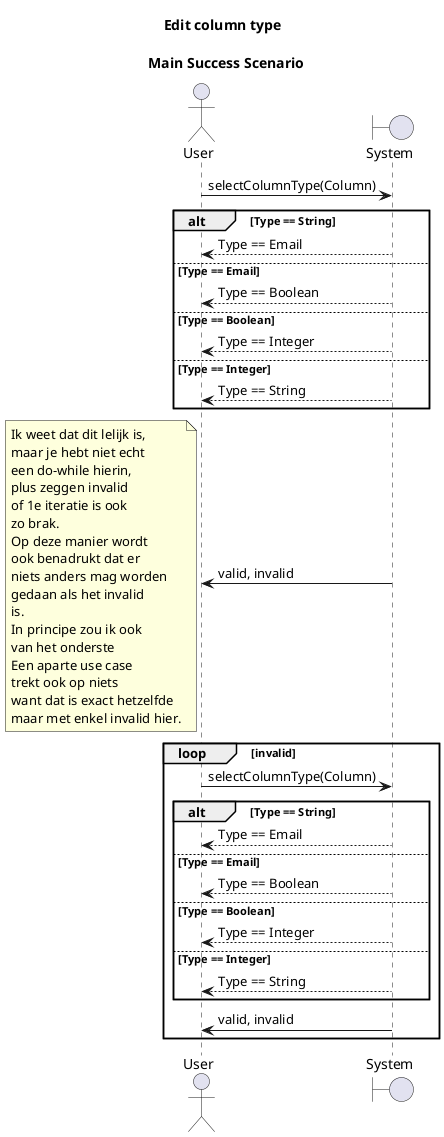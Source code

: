 @startuml
title Edit column type \n \n Main Success Scenario
Actor User
Boundary System
User -> System: selectColumnType(Column)
alt Type == String
        System --> User: Type == Email
    else Type == Email
        System --> User: Type == Boolean
    else Type == Boolean
        System --> User: Type == Integer
    else Type == Integer
        System --> User: Type == String

    end

System -> User: valid, invalid
note left
    Ik weet dat dit lelijk is,
    maar je hebt niet echt
    een do-while hierin,
    plus zeggen invalid
    of 1e iteratie is ook
    zo brak.
    Op deze manier wordt
    ook benadrukt dat er
    niets anders mag worden
    gedaan als het invalid
    is.
    In principe zou ik ook
    van het onderste
    Een aparte use case
    trekt ook op niets
    want dat is exact hetzelfde
    maar met enkel invalid hier.
end note
loop invalid
    User -> System: selectColumnType(Column)
    alt Type == String
        System --> User: Type == Email
    else Type == Email
        System --> User: Type == Boolean
    else Type == Boolean
        System --> User: Type == Integer
    else Type == Integer
        System --> User: Type == String

    end

System -> User: valid, invalid
end
@enduml